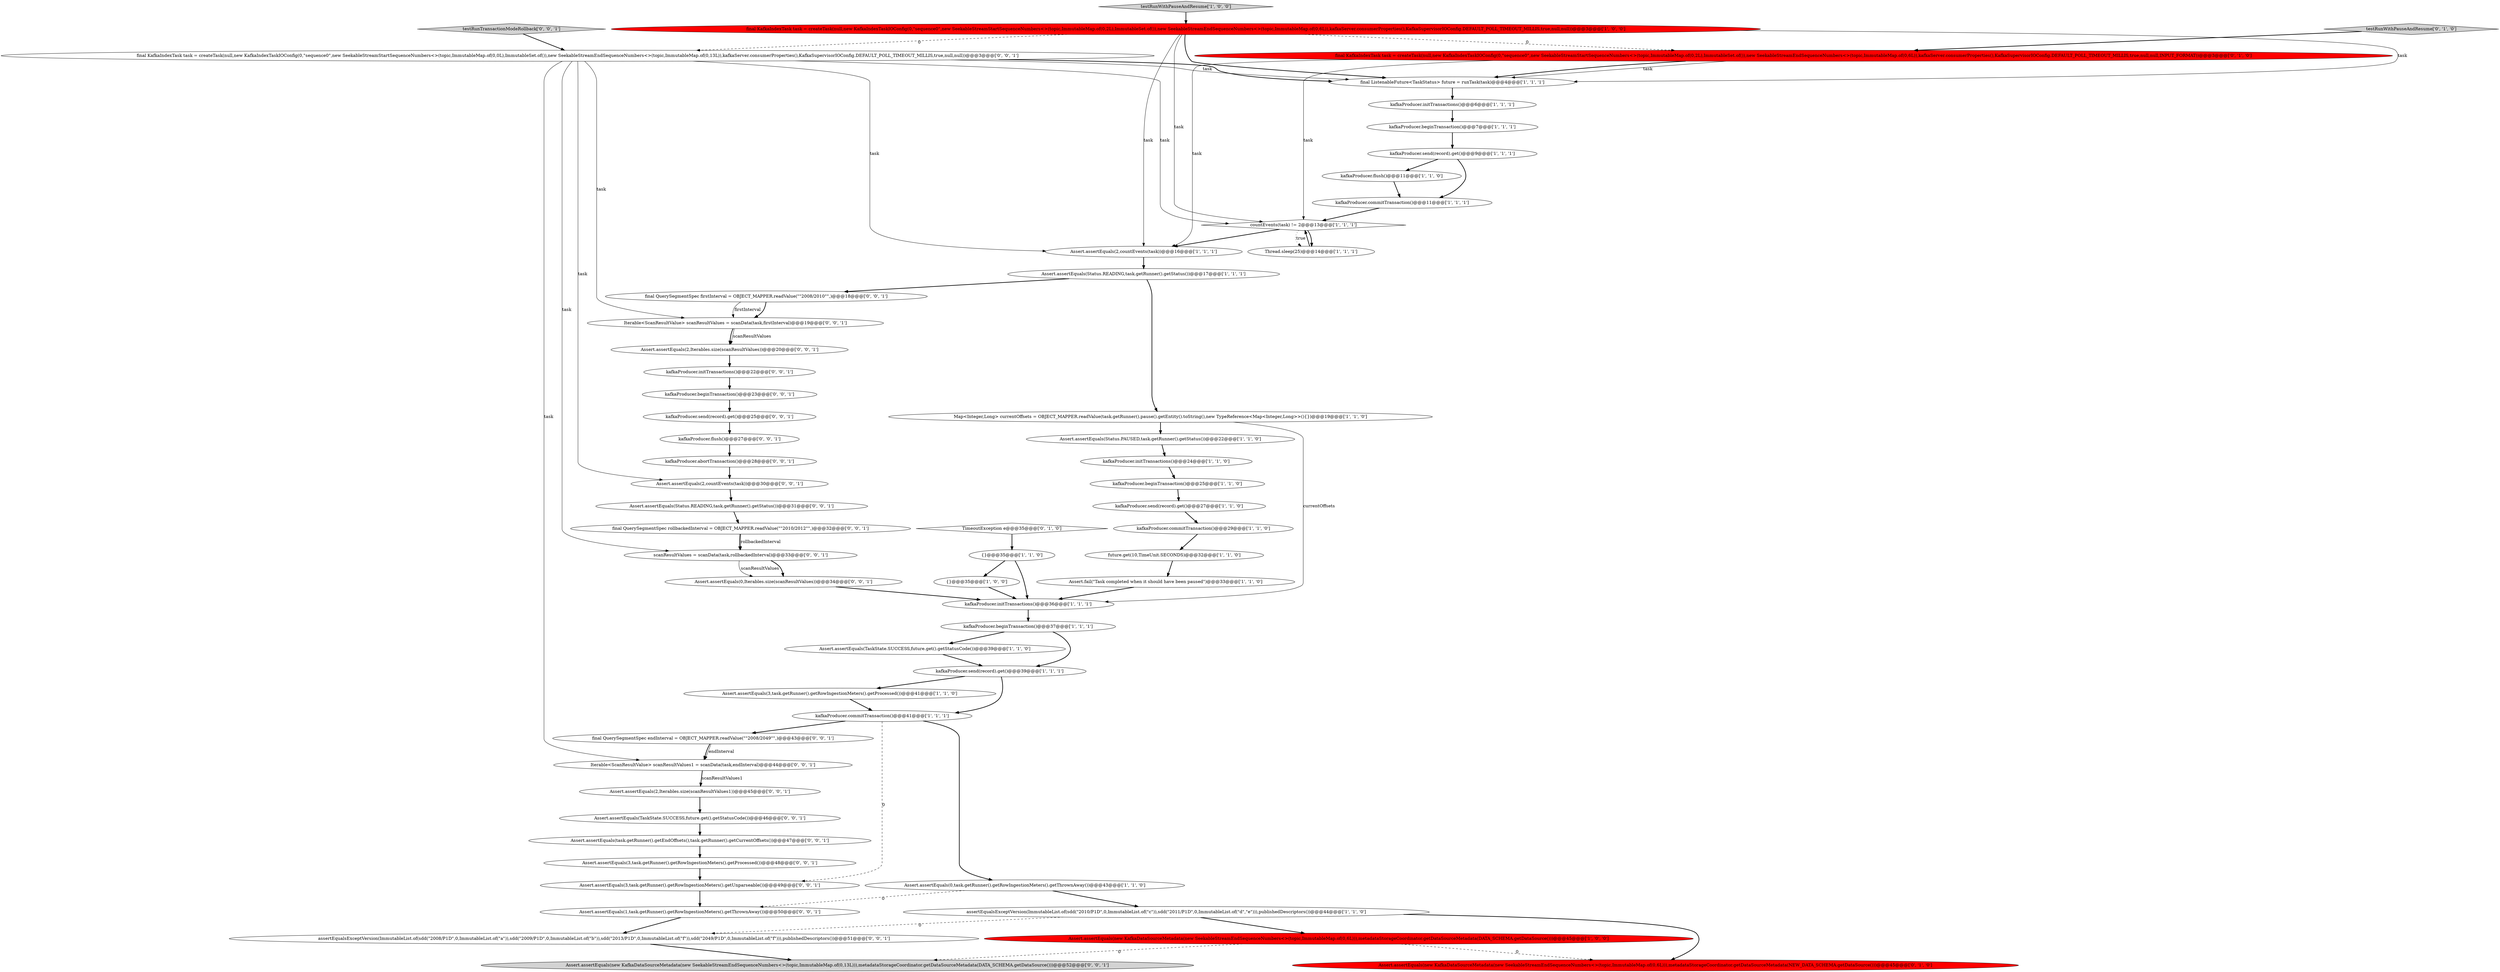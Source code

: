 digraph {
43 [style = filled, label = "kafkaProducer.send(record).get()@@@25@@@['0', '0', '1']", fillcolor = white, shape = ellipse image = "AAA0AAABBB3BBB"];
18 [style = filled, label = "Map<Integer,Long> currentOffsets = OBJECT_MAPPER.readValue(task.getRunner().pause().getEntity().toString(),new TypeReference<Map<Integer,Long>>(){})@@@19@@@['1', '1', '0']", fillcolor = white, shape = ellipse image = "AAA0AAABBB1BBB"];
10 [style = filled, label = "{}@@@35@@@['1', '1', '0']", fillcolor = white, shape = ellipse image = "AAA0AAABBB1BBB"];
36 [style = filled, label = "final QuerySegmentSpec endInterval = OBJECT_MAPPER.readValue(\"\"2008/2049\"\",)@@@43@@@['0', '0', '1']", fillcolor = white, shape = ellipse image = "AAA0AAABBB3BBB"];
15 [style = filled, label = "Assert.assertEquals(0,task.getRunner().getRowIngestionMeters().getThrownAway())@@@43@@@['1', '1', '0']", fillcolor = white, shape = ellipse image = "AAA0AAABBB1BBB"];
53 [style = filled, label = "final KafkaIndexTask task = createTask(null,new KafkaIndexTaskIOConfig(0,\"sequence0\",new SeekableStreamStartSequenceNumbers<>(topic,ImmutableMap.of(0,0L),ImmutableSet.of()),new SeekableStreamEndSequenceNumbers<>(topic,ImmutableMap.of(0,13L)),kafkaServer.consumerProperties(),KafkaSupervisorIOConfig.DEFAULT_POLL_TIMEOUT_MILLIS,true,null,null))@@@3@@@['0', '0', '1']", fillcolor = white, shape = ellipse image = "AAA0AAABBB3BBB"];
39 [style = filled, label = "final QuerySegmentSpec firstInterval = OBJECT_MAPPER.readValue(\"\"2008/2010\"\",)@@@18@@@['0', '0', '1']", fillcolor = white, shape = ellipse image = "AAA0AAABBB3BBB"];
59 [style = filled, label = "assertEqualsExceptVersion(ImmutableList.of(sdd(\"2008/P1D\",0,ImmutableList.of(\"a\")),sdd(\"2009/P1D\",0,ImmutableList.of(\"b\")),sdd(\"2013/P1D\",0,ImmutableList.of(\"f\")),sdd(\"2049/P1D\",0,ImmutableList.of(\"f\"))),publishedDescriptors())@@@51@@@['0', '0', '1']", fillcolor = white, shape = ellipse image = "AAA0AAABBB3BBB"];
58 [style = filled, label = "kafkaProducer.beginTransaction()@@@23@@@['0', '0', '1']", fillcolor = white, shape = ellipse image = "AAA0AAABBB3BBB"];
4 [style = filled, label = "kafkaProducer.send(record).get()@@@9@@@['1', '1', '1']", fillcolor = white, shape = ellipse image = "AAA0AAABBB1BBB"];
28 [style = filled, label = "final KafkaIndexTask task = createTask(null,new KafkaIndexTaskIOConfig(0,\"sequence0\",new SeekableStreamStartSequenceNumbers<>(topic,ImmutableMap.of(0,2L),ImmutableSet.of()),new SeekableStreamEndSequenceNumbers<>(topic,ImmutableMap.of(0,6L)),kafkaServer.consumerProperties(),KafkaSupervisorIOConfig.DEFAULT_POLL_TIMEOUT_MILLIS,true,null,null))@@@3@@@['1', '0', '0']", fillcolor = red, shape = ellipse image = "AAA1AAABBB1BBB"];
0 [style = filled, label = "kafkaProducer.initTransactions()@@@24@@@['1', '1', '0']", fillcolor = white, shape = ellipse image = "AAA0AAABBB1BBB"];
41 [style = filled, label = "testRunTransactionModeRollback['0', '0', '1']", fillcolor = lightgray, shape = diamond image = "AAA0AAABBB3BBB"];
12 [style = filled, label = "Assert.assertEquals(3,task.getRunner().getRowIngestionMeters().getProcessed())@@@41@@@['1', '1', '0']", fillcolor = white, shape = ellipse image = "AAA0AAABBB1BBB"];
42 [style = filled, label = "Assert.assertEquals(Status.READING,task.getRunner().getStatus())@@@31@@@['0', '0', '1']", fillcolor = white, shape = ellipse image = "AAA0AAABBB3BBB"];
50 [style = filled, label = "Assert.assertEquals(2,Iterables.size(scanResultValues1))@@@45@@@['0', '0', '1']", fillcolor = white, shape = ellipse image = "AAA0AAABBB3BBB"];
8 [style = filled, label = "kafkaProducer.send(record).get()@@@39@@@['1', '1', '1']", fillcolor = white, shape = ellipse image = "AAA0AAABBB1BBB"];
24 [style = filled, label = "kafkaProducer.beginTransaction()@@@25@@@['1', '1', '0']", fillcolor = white, shape = ellipse image = "AAA0AAABBB1BBB"];
51 [style = filled, label = "kafkaProducer.abortTransaction()@@@28@@@['0', '0', '1']", fillcolor = white, shape = ellipse image = "AAA0AAABBB3BBB"];
52 [style = filled, label = "final QuerySegmentSpec rollbackedInterval = OBJECT_MAPPER.readValue(\"\"2010/2012\"\",)@@@32@@@['0', '0', '1']", fillcolor = white, shape = ellipse image = "AAA0AAABBB3BBB"];
33 [style = filled, label = "testRunWithPauseAndResume['0', '1', '0']", fillcolor = lightgray, shape = diamond image = "AAA0AAABBB2BBB"];
44 [style = filled, label = "Assert.assertEquals(2,countEvents(task))@@@30@@@['0', '0', '1']", fillcolor = white, shape = ellipse image = "AAA0AAABBB3BBB"];
11 [style = filled, label = "kafkaProducer.flush()@@@11@@@['1', '1', '0']", fillcolor = white, shape = ellipse image = "AAA0AAABBB1BBB"];
35 [style = filled, label = "scanResultValues = scanData(task,rollbackedInterval)@@@33@@@['0', '0', '1']", fillcolor = white, shape = ellipse image = "AAA0AAABBB3BBB"];
7 [style = filled, label = "{}@@@35@@@['1', '0', '0']", fillcolor = white, shape = ellipse image = "AAA0AAABBB1BBB"];
30 [style = filled, label = "Assert.assertEquals(TaskState.SUCCESS,future.get().getStatusCode())@@@39@@@['1', '1', '0']", fillcolor = white, shape = ellipse image = "AAA0AAABBB1BBB"];
40 [style = filled, label = "Assert.assertEquals(1,task.getRunner().getRowIngestionMeters().getThrownAway())@@@50@@@['0', '0', '1']", fillcolor = white, shape = ellipse image = "AAA0AAABBB3BBB"];
49 [style = filled, label = "Assert.assertEquals(2,Iterables.size(scanResultValues))@@@20@@@['0', '0', '1']", fillcolor = white, shape = ellipse image = "AAA0AAABBB3BBB"];
31 [style = filled, label = "TimeoutException e@@@35@@@['0', '1', '0']", fillcolor = white, shape = diamond image = "AAA0AAABBB2BBB"];
19 [style = filled, label = "kafkaProducer.commitTransaction()@@@29@@@['1', '1', '0']", fillcolor = white, shape = ellipse image = "AAA0AAABBB1BBB"];
1 [style = filled, label = "final ListenableFuture<TaskStatus> future = runTask(task)@@@4@@@['1', '1', '1']", fillcolor = white, shape = ellipse image = "AAA0AAABBB1BBB"];
16 [style = filled, label = "kafkaProducer.beginTransaction()@@@7@@@['1', '1', '1']", fillcolor = white, shape = ellipse image = "AAA0AAABBB1BBB"];
9 [style = filled, label = "countEvents(task) != 2@@@13@@@['1', '1', '1']", fillcolor = white, shape = diamond image = "AAA0AAABBB1BBB"];
34 [style = filled, label = "final KafkaIndexTask task = createTask(null,new KafkaIndexTaskIOConfig(0,\"sequence0\",new SeekableStreamStartSequenceNumbers<>(topic,ImmutableMap.of(0,2L),ImmutableSet.of()),new SeekableStreamEndSequenceNumbers<>(topic,ImmutableMap.of(0,6L)),kafkaServer.consumerProperties(),KafkaSupervisorIOConfig.DEFAULT_POLL_TIMEOUT_MILLIS,true,null,null,INPUT_FORMAT))@@@3@@@['0', '1', '0']", fillcolor = red, shape = ellipse image = "AAA1AAABBB2BBB"];
48 [style = filled, label = "Assert.assertEquals(task.getRunner().getEndOffsets(),task.getRunner().getCurrentOffsets())@@@47@@@['0', '0', '1']", fillcolor = white, shape = ellipse image = "AAA0AAABBB3BBB"];
46 [style = filled, label = "Iterable<ScanResultValue> scanResultValues1 = scanData(task,endInterval)@@@44@@@['0', '0', '1']", fillcolor = white, shape = ellipse image = "AAA0AAABBB3BBB"];
17 [style = filled, label = "testRunWithPauseAndResume['1', '0', '0']", fillcolor = lightgray, shape = diamond image = "AAA0AAABBB1BBB"];
6 [style = filled, label = "Assert.assertEquals(new KafkaDataSourceMetadata(new SeekableStreamEndSequenceNumbers<>(topic,ImmutableMap.of(0,6L))),metadataStorageCoordinator.getDataSourceMetadata(DATA_SCHEMA.getDataSource()))@@@45@@@['1', '0', '0']", fillcolor = red, shape = ellipse image = "AAA1AAABBB1BBB"];
32 [style = filled, label = "Assert.assertEquals(new KafkaDataSourceMetadata(new SeekableStreamEndSequenceNumbers<>(topic,ImmutableMap.of(0,6L))),metadataStorageCoordinator.getDataSourceMetadata(NEW_DATA_SCHEMA.getDataSource()))@@@45@@@['0', '1', '0']", fillcolor = red, shape = ellipse image = "AAA1AAABBB2BBB"];
13 [style = filled, label = "Assert.assertEquals(2,countEvents(task))@@@16@@@['1', '1', '1']", fillcolor = white, shape = ellipse image = "AAA0AAABBB1BBB"];
47 [style = filled, label = "kafkaProducer.initTransactions()@@@22@@@['0', '0', '1']", fillcolor = white, shape = ellipse image = "AAA0AAABBB3BBB"];
55 [style = filled, label = "Assert.assertEquals(new KafkaDataSourceMetadata(new SeekableStreamEndSequenceNumbers<>(topic,ImmutableMap.of(0,13L))),metadataStorageCoordinator.getDataSourceMetadata(DATA_SCHEMA.getDataSource()))@@@52@@@['0', '0', '1']", fillcolor = lightgray, shape = ellipse image = "AAA0AAABBB3BBB"];
25 [style = filled, label = "kafkaProducer.send(record).get()@@@27@@@['1', '1', '0']", fillcolor = white, shape = ellipse image = "AAA0AAABBB1BBB"];
29 [style = filled, label = "future.get(10,TimeUnit.SECONDS)@@@32@@@['1', '1', '0']", fillcolor = white, shape = ellipse image = "AAA0AAABBB1BBB"];
56 [style = filled, label = "kafkaProducer.flush()@@@27@@@['0', '0', '1']", fillcolor = white, shape = ellipse image = "AAA0AAABBB3BBB"];
26 [style = filled, label = "kafkaProducer.commitTransaction()@@@11@@@['1', '1', '1']", fillcolor = white, shape = ellipse image = "AAA0AAABBB1BBB"];
57 [style = filled, label = "Iterable<ScanResultValue> scanResultValues = scanData(task,firstInterval)@@@19@@@['0', '0', '1']", fillcolor = white, shape = ellipse image = "AAA0AAABBB3BBB"];
27 [style = filled, label = "kafkaProducer.initTransactions()@@@36@@@['1', '1', '1']", fillcolor = white, shape = ellipse image = "AAA0AAABBB1BBB"];
5 [style = filled, label = "Thread.sleep(25)@@@14@@@['1', '1', '1']", fillcolor = white, shape = ellipse image = "AAA0AAABBB1BBB"];
3 [style = filled, label = "kafkaProducer.initTransactions()@@@6@@@['1', '1', '1']", fillcolor = white, shape = ellipse image = "AAA0AAABBB1BBB"];
54 [style = filled, label = "Assert.assertEquals(0,Iterables.size(scanResultValues))@@@34@@@['0', '0', '1']", fillcolor = white, shape = ellipse image = "AAA0AAABBB3BBB"];
23 [style = filled, label = "Assert.fail(\"Task completed when it should have been paused\")@@@33@@@['1', '1', '0']", fillcolor = white, shape = ellipse image = "AAA0AAABBB1BBB"];
22 [style = filled, label = "Assert.assertEquals(Status.READING,task.getRunner().getStatus())@@@17@@@['1', '1', '1']", fillcolor = white, shape = ellipse image = "AAA0AAABBB1BBB"];
2 [style = filled, label = "kafkaProducer.beginTransaction()@@@37@@@['1', '1', '1']", fillcolor = white, shape = ellipse image = "AAA0AAABBB1BBB"];
38 [style = filled, label = "Assert.assertEquals(TaskState.SUCCESS,future.get().getStatusCode())@@@46@@@['0', '0', '1']", fillcolor = white, shape = ellipse image = "AAA0AAABBB3BBB"];
20 [style = filled, label = "assertEqualsExceptVersion(ImmutableList.of(sdd(\"2010/P1D\",0,ImmutableList.of(\"c\")),sdd(\"2011/P1D\",0,ImmutableList.of(\"d\",\"e\"))),publishedDescriptors())@@@44@@@['1', '1', '0']", fillcolor = white, shape = ellipse image = "AAA0AAABBB1BBB"];
45 [style = filled, label = "Assert.assertEquals(3,task.getRunner().getRowIngestionMeters().getUnparseable())@@@49@@@['0', '0', '1']", fillcolor = white, shape = ellipse image = "AAA0AAABBB3BBB"];
21 [style = filled, label = "kafkaProducer.commitTransaction()@@@41@@@['1', '1', '1']", fillcolor = white, shape = ellipse image = "AAA0AAABBB1BBB"];
37 [style = filled, label = "Assert.assertEquals(3,task.getRunner().getRowIngestionMeters().getProcessed())@@@48@@@['0', '0', '1']", fillcolor = white, shape = ellipse image = "AAA0AAABBB3BBB"];
14 [style = filled, label = "Assert.assertEquals(Status.PAUSED,task.getRunner().getStatus())@@@22@@@['1', '1', '0']", fillcolor = white, shape = ellipse image = "AAA0AAABBB1BBB"];
35->54 [style = solid, label="scanResultValues"];
54->27 [style = bold, label=""];
5->9 [style = bold, label=""];
21->15 [style = bold, label=""];
28->34 [style = dashed, label="0"];
26->9 [style = bold, label=""];
3->16 [style = bold, label=""];
15->40 [style = dashed, label="0"];
53->46 [style = solid, label="task"];
6->55 [style = dashed, label="0"];
39->57 [style = bold, label=""];
21->36 [style = bold, label=""];
34->1 [style = solid, label="task"];
15->20 [style = bold, label=""];
0->24 [style = bold, label=""];
34->9 [style = solid, label="task"];
25->19 [style = bold, label=""];
9->5 [style = bold, label=""];
13->22 [style = bold, label=""];
30->8 [style = bold, label=""];
46->50 [style = bold, label=""];
27->2 [style = bold, label=""];
52->35 [style = bold, label=""];
48->37 [style = bold, label=""];
35->54 [style = bold, label=""];
53->57 [style = solid, label="task"];
12->21 [style = bold, label=""];
6->32 [style = dashed, label="0"];
51->44 [style = bold, label=""];
53->35 [style = solid, label="task"];
53->9 [style = solid, label="task"];
29->23 [style = bold, label=""];
53->1 [style = solid, label="task"];
10->7 [style = bold, label=""];
53->44 [style = solid, label="task"];
21->45 [style = dashed, label="0"];
47->58 [style = bold, label=""];
56->51 [style = bold, label=""];
41->53 [style = bold, label=""];
36->46 [style = bold, label=""];
22->18 [style = bold, label=""];
46->50 [style = solid, label="scanResultValues1"];
59->55 [style = bold, label=""];
37->45 [style = bold, label=""];
11->26 [style = bold, label=""];
44->42 [style = bold, label=""];
58->43 [style = bold, label=""];
20->59 [style = dashed, label="0"];
19->29 [style = bold, label=""];
42->52 [style = bold, label=""];
28->1 [style = solid, label="task"];
1->3 [style = bold, label=""];
34->13 [style = solid, label="task"];
38->48 [style = bold, label=""];
40->59 [style = bold, label=""];
39->57 [style = solid, label="firstInterval"];
28->13 [style = solid, label="task"];
31->10 [style = bold, label=""];
24->25 [style = bold, label=""];
22->39 [style = bold, label=""];
53->1 [style = bold, label=""];
28->9 [style = solid, label="task"];
16->4 [style = bold, label=""];
8->12 [style = bold, label=""];
45->40 [style = bold, label=""];
57->49 [style = solid, label="scanResultValues"];
9->5 [style = dotted, label="true"];
23->27 [style = bold, label=""];
28->53 [style = dashed, label="0"];
34->1 [style = bold, label=""];
53->13 [style = solid, label="task"];
10->27 [style = bold, label=""];
18->27 [style = solid, label="currentOffsets"];
4->26 [style = bold, label=""];
20->32 [style = bold, label=""];
28->1 [style = bold, label=""];
20->6 [style = bold, label=""];
49->47 [style = bold, label=""];
36->46 [style = solid, label="endInterval"];
17->28 [style = bold, label=""];
52->35 [style = solid, label="rollbackedInterval"];
14->0 [style = bold, label=""];
50->38 [style = bold, label=""];
7->27 [style = bold, label=""];
8->21 [style = bold, label=""];
57->49 [style = bold, label=""];
2->30 [style = bold, label=""];
4->11 [style = bold, label=""];
33->34 [style = bold, label=""];
18->14 [style = bold, label=""];
43->56 [style = bold, label=""];
2->8 [style = bold, label=""];
9->13 [style = bold, label=""];
}
